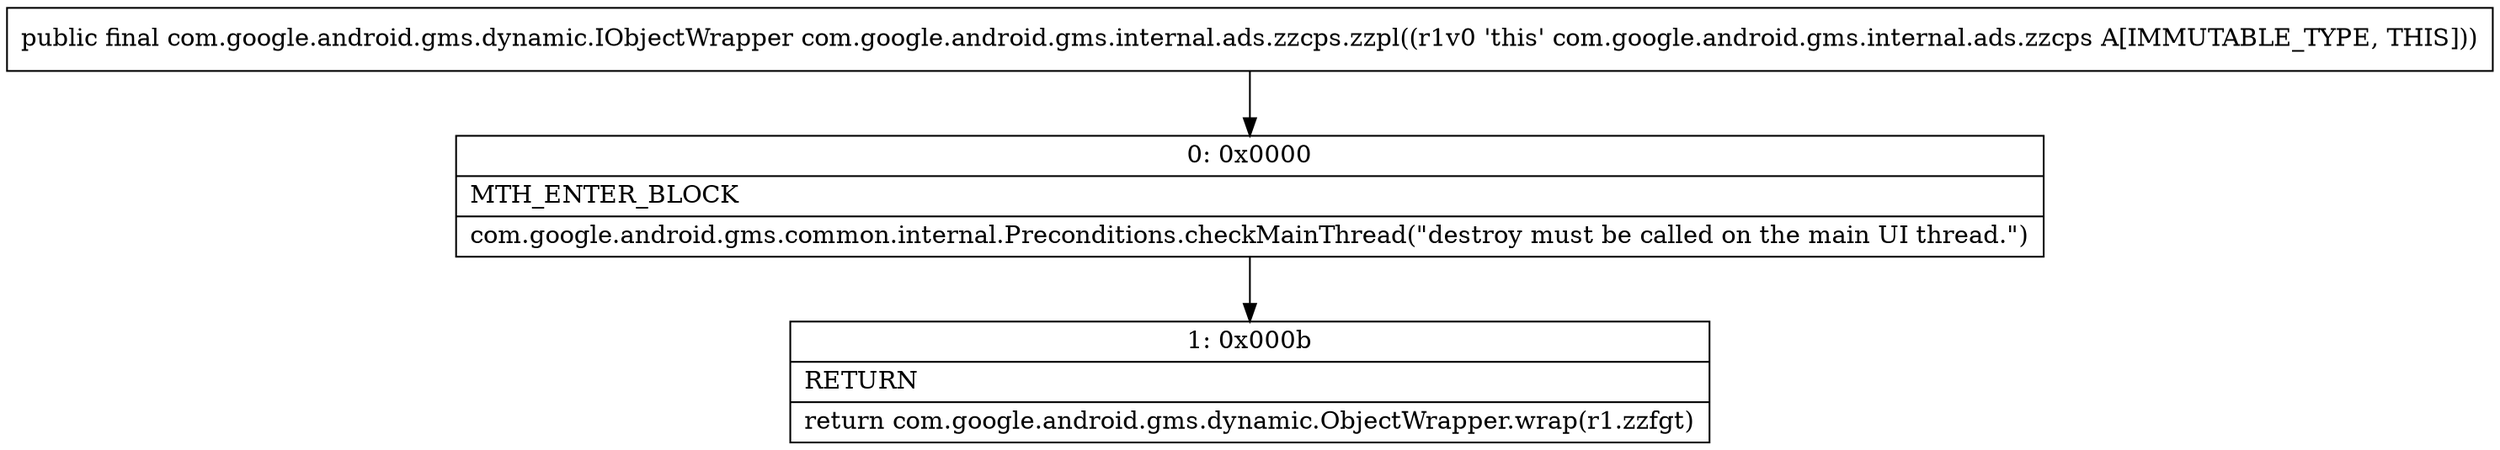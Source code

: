 digraph "CFG forcom.google.android.gms.internal.ads.zzcps.zzpl()Lcom\/google\/android\/gms\/dynamic\/IObjectWrapper;" {
Node_0 [shape=record,label="{0\:\ 0x0000|MTH_ENTER_BLOCK\l|com.google.android.gms.common.internal.Preconditions.checkMainThread(\"destroy must be called on the main UI thread.\")\l}"];
Node_1 [shape=record,label="{1\:\ 0x000b|RETURN\l|return com.google.android.gms.dynamic.ObjectWrapper.wrap(r1.zzfgt)\l}"];
MethodNode[shape=record,label="{public final com.google.android.gms.dynamic.IObjectWrapper com.google.android.gms.internal.ads.zzcps.zzpl((r1v0 'this' com.google.android.gms.internal.ads.zzcps A[IMMUTABLE_TYPE, THIS])) }"];
MethodNode -> Node_0;
Node_0 -> Node_1;
}

